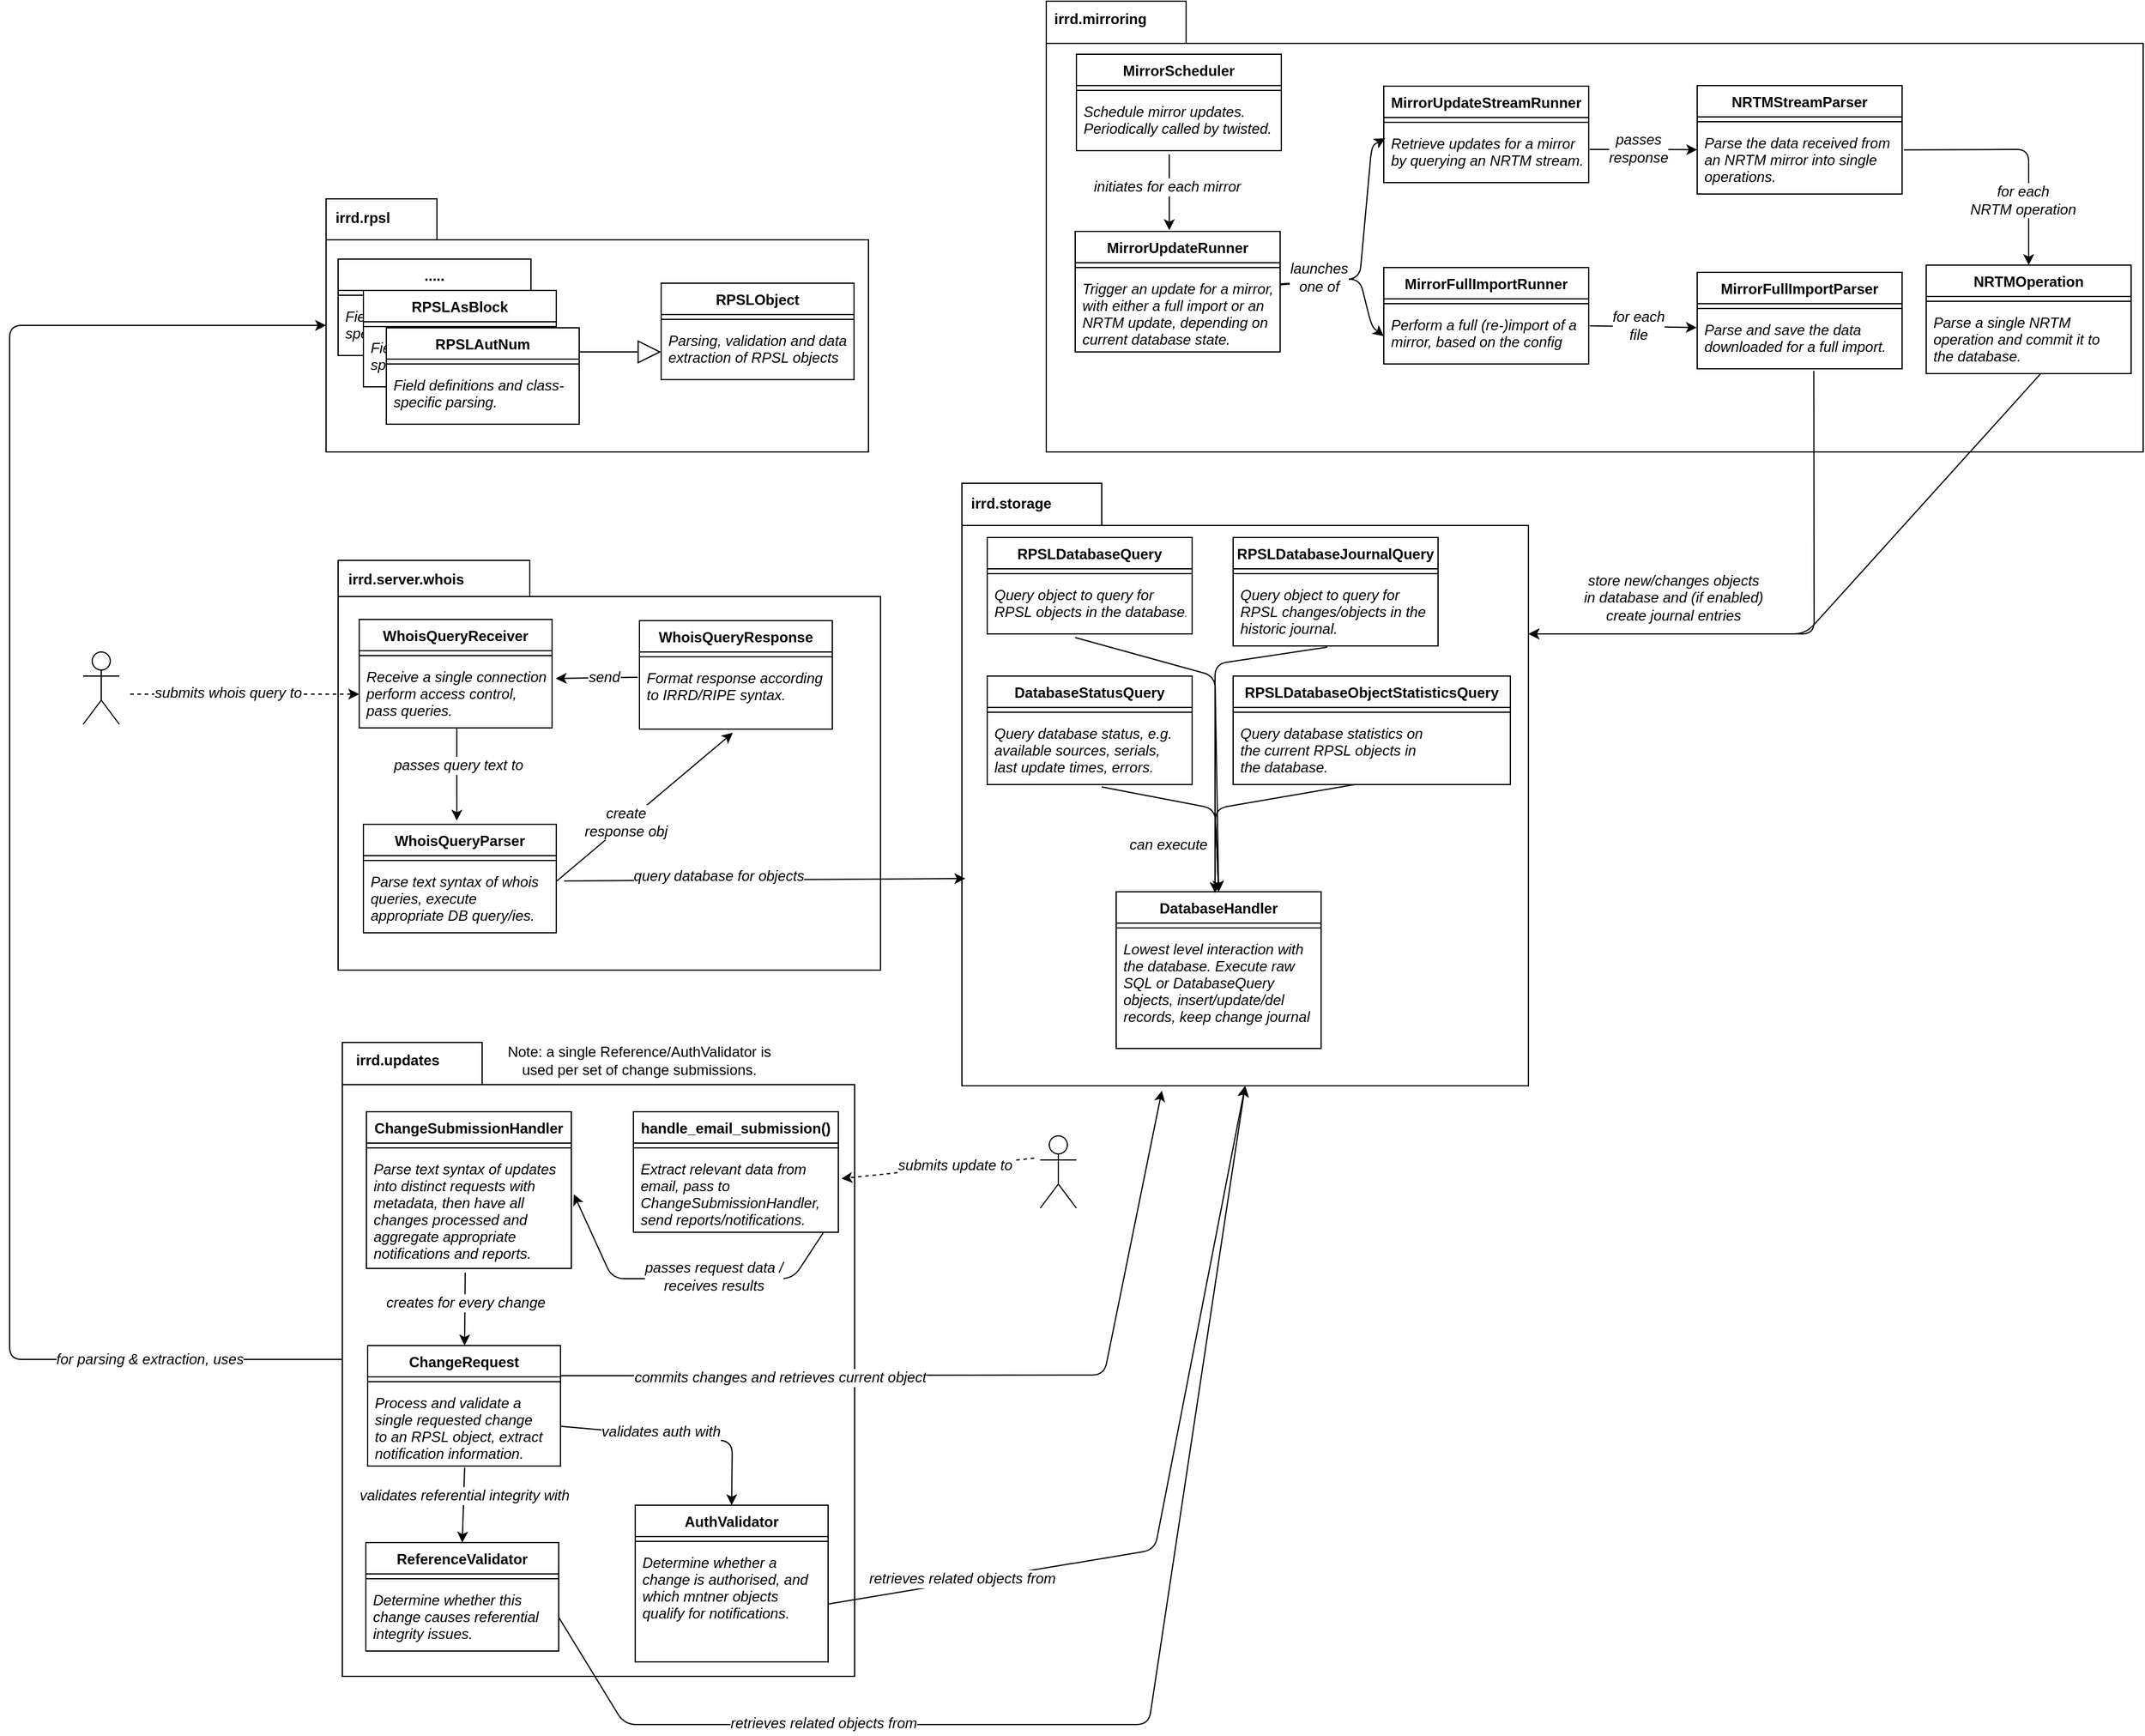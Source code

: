<mxfile version="9.6.1" type="device"><diagram id="57e69859-e2f3-6c83-a009-3a804797e36a" name="Page-1"><mxGraphModel dx="1370" dy="2886" grid="1" gridSize="10" guides="1" tooltips="1" connect="1" arrows="1" fold="1" page="1" pageScale="1" pageWidth="1169" pageHeight="1654" background="#ffffff" math="0" shadow="0"><root><mxCell id="0"/><mxCell id="1" parent="0"/><mxCell id="10" value="" style="shape=folder;fontStyle=1;spacingTop=10;tabWidth=92;tabHeight=34;tabPosition=left;html=1;" parent="1" vertex="1"><mxGeometry x="282.5" y="14" width="450" height="210" as="geometry"/></mxCell><mxCell id="11" value="irrd.rpsl" style="text;html=1;strokeColor=none;fillColor=none;align=center;verticalAlign=middle;whiteSpace=wrap;rounded=0;fontStyle=1" parent="1" vertex="1"><mxGeometry x="292.5" y="15" width="40" height="29" as="geometry"/></mxCell><mxCell id="16" value="RPSLObject" style="swimlane;fontStyle=1;align=center;verticalAlign=top;childLayout=stackLayout;horizontal=1;startSize=26;horizontalStack=0;resizeParent=1;resizeParentMax=0;resizeLast=0;collapsible=1;marginBottom=0;swimlaneFillColor=#ffffff;" parent="1" vertex="1"><mxGeometry x="560.5" y="84" width="160" height="80" as="geometry"/></mxCell><mxCell id="18" value="" style="line;strokeWidth=1;fillColor=none;align=left;verticalAlign=middle;spacingTop=-1;spacingLeft=3;spacingRight=3;rotatable=0;labelPosition=right;points=[];portConstraint=eastwest;" parent="16" vertex="1"><mxGeometry y="26" width="160" height="8" as="geometry"/></mxCell><mxCell id="19" value="Parsing, validation and data&#10;extraction of RPSL objects" style="text;strokeColor=none;fillColor=none;align=left;verticalAlign=top;spacingLeft=4;spacingRight=4;overflow=hidden;rotatable=0;points=[[0,0.5],[1,0.5]];portConstraint=eastwest;fontStyle=2" parent="16" vertex="1"><mxGeometry y="34" width="160" height="46" as="geometry"/></mxCell><mxCell id="21" value="....." style="swimlane;fontStyle=1;align=center;verticalAlign=top;childLayout=stackLayout;horizontal=1;startSize=26;horizontalStack=0;resizeParent=1;resizeParentMax=0;resizeLast=0;collapsible=1;marginBottom=0;swimlaneFillColor=#ffffff;" parent="1" vertex="1"><mxGeometry x="292.5" y="64" width="160" height="80" as="geometry"/></mxCell><mxCell id="22" value="" style="line;strokeWidth=1;fillColor=none;align=left;verticalAlign=middle;spacingTop=-1;spacingLeft=3;spacingRight=3;rotatable=0;labelPosition=right;points=[];portConstraint=eastwest;" parent="21" vertex="1"><mxGeometry y="26" width="160" height="8" as="geometry"/></mxCell><mxCell id="23" value="Field definitions and class-&#10;specific parsing.&#10;" style="text;strokeColor=none;fillColor=none;align=left;verticalAlign=top;spacingLeft=4;spacingRight=4;overflow=hidden;rotatable=0;points=[[0,0.5],[1,0.5]];portConstraint=eastwest;fontStyle=2" parent="21" vertex="1"><mxGeometry y="34" width="160" height="46" as="geometry"/></mxCell><mxCell id="25" value="RPSLAsBlock" style="swimlane;fontStyle=1;align=center;verticalAlign=top;childLayout=stackLayout;horizontal=1;startSize=26;horizontalStack=0;resizeParent=1;resizeParentMax=0;resizeLast=0;collapsible=1;marginBottom=0;swimlaneFillColor=#ffffff;" parent="1" vertex="1"><mxGeometry x="313.5" y="90" width="160" height="80" as="geometry"/></mxCell><mxCell id="26" value="" style="line;strokeWidth=1;fillColor=none;align=left;verticalAlign=middle;spacingTop=-1;spacingLeft=3;spacingRight=3;rotatable=0;labelPosition=right;points=[];portConstraint=eastwest;" parent="25" vertex="1"><mxGeometry y="26" width="160" height="8" as="geometry"/></mxCell><mxCell id="27" value="Field definitions and class-&#10;specific parsing.&#10;" style="text;strokeColor=none;fillColor=none;align=left;verticalAlign=top;spacingLeft=4;spacingRight=4;overflow=hidden;rotatable=0;points=[[0,0.5],[1,0.5]];portConstraint=eastwest;fontStyle=2" parent="25" vertex="1"><mxGeometry y="34" width="160" height="46" as="geometry"/></mxCell><mxCell id="34" style="edgeStyle=orthogonalEdgeStyle;rounded=0;html=1;exitX=1;exitY=0.25;jettySize=auto;orthogonalLoop=1;curved=1;endArrow=block;endFill=0;endSize=17;" parent="1" source="31" target="19" edge="1"><mxGeometry relative="1" as="geometry"/></mxCell><mxCell id="31" value="RPSLAutNum" style="swimlane;fontStyle=1;align=center;verticalAlign=top;childLayout=stackLayout;horizontal=1;startSize=26;horizontalStack=0;resizeParent=1;resizeParentMax=0;resizeLast=0;collapsible=1;marginBottom=0;swimlaneFillColor=#ffffff;" parent="1" vertex="1"><mxGeometry x="332.5" y="121" width="160" height="80" as="geometry"/></mxCell><mxCell id="32" value="" style="line;strokeWidth=1;fillColor=none;align=left;verticalAlign=middle;spacingTop=-1;spacingLeft=3;spacingRight=3;rotatable=0;labelPosition=right;points=[];portConstraint=eastwest;" parent="31" vertex="1"><mxGeometry y="26" width="160" height="8" as="geometry"/></mxCell><mxCell id="33" value="Field definitions and class-&#10;specific parsing.&#10;" style="text;strokeColor=none;fillColor=none;align=left;verticalAlign=top;spacingLeft=4;spacingRight=4;overflow=hidden;rotatable=0;points=[[0,0.5],[1,0.5]];portConstraint=eastwest;fontStyle=2" parent="31" vertex="1"><mxGeometry y="34" width="160" height="46" as="geometry"/></mxCell><mxCell id="50" value="" style="shape=folder;fontStyle=1;spacingTop=10;tabWidth=159;tabHeight=30;tabPosition=left;html=1;" parent="1" vertex="1"><mxGeometry x="292.5" y="314" width="450" height="340" as="geometry"/></mxCell><mxCell id="51" value="irrd.server.whois" style="text;html=1;strokeColor=none;fillColor=none;align=center;verticalAlign=middle;whiteSpace=wrap;rounded=0;fontStyle=1" parent="1" vertex="1"><mxGeometry x="328.5" y="315" width="40" height="29" as="geometry"/></mxCell><mxCell id="65" value="WhoisQueryParser" style="swimlane;fontStyle=1;align=center;verticalAlign=top;childLayout=stackLayout;horizontal=1;startSize=26;horizontalStack=0;resizeParent=1;resizeParentMax=0;resizeLast=0;collapsible=1;marginBottom=0;swimlaneFillColor=#ffffff;" parent="1" vertex="1"><mxGeometry x="313.5" y="533" width="160" height="90" as="geometry"/></mxCell><mxCell id="66" value="" style="line;strokeWidth=1;fillColor=none;align=left;verticalAlign=middle;spacingTop=-1;spacingLeft=3;spacingRight=3;rotatable=0;labelPosition=right;points=[];portConstraint=eastwest;" parent="65" vertex="1"><mxGeometry y="26" width="160" height="8" as="geometry"/></mxCell><mxCell id="67" value="Parse text syntax of whois&#10;queries, execute&#10;appropriate DB query/ies.&#10;" style="text;strokeColor=none;fillColor=none;align=left;verticalAlign=top;spacingLeft=4;spacingRight=4;overflow=hidden;rotatable=0;points=[[0,0.5],[1,0.5]];portConstraint=eastwest;fontStyle=2" parent="65" vertex="1"><mxGeometry y="34" width="160" height="56" as="geometry"/></mxCell><mxCell id="70" value="" style="shape=folder;fontStyle=1;spacingTop=10;tabWidth=116;tabHeight=35;tabPosition=left;html=1;" parent="1" vertex="1"><mxGeometry x="810" y="250" width="470" height="500" as="geometry"/></mxCell><mxCell id="71" value="irrd.storage" style="text;html=1;strokeColor=none;fillColor=none;align=center;verticalAlign=middle;whiteSpace=wrap;rounded=0;fontStyle=1" parent="1" vertex="1"><mxGeometry x="831" y="252" width="40" height="29" as="geometry"/></mxCell><mxCell id="90" value="" style="shape=folder;fontStyle=1;spacingTop=10;tabWidth=116;tabHeight=35;tabPosition=left;html=1;" parent="1" vertex="1"><mxGeometry x="296" y="714" width="425" height="526" as="geometry"/></mxCell><mxCell id="91" value="irrd.updates" style="text;html=1;strokeColor=none;fillColor=none;align=center;verticalAlign=middle;whiteSpace=wrap;rounded=0;fontStyle=1" parent="1" vertex="1"><mxGeometry x="321.5" y="714" width="40" height="29" as="geometry"/></mxCell><mxCell id="95" value="ChangeSubmissionHandler" style="swimlane;fontStyle=1;align=center;verticalAlign=top;childLayout=stackLayout;horizontal=1;startSize=26;horizontalStack=0;resizeParent=1;resizeParentMax=0;resizeLast=0;collapsible=1;marginBottom=0;swimlaneFillColor=#ffffff;" parent="1" vertex="1"><mxGeometry x="316" y="771.5" width="170" height="130" as="geometry"/></mxCell><mxCell id="96" value="" style="line;strokeWidth=1;fillColor=none;align=left;verticalAlign=middle;spacingTop=-1;spacingLeft=3;spacingRight=3;rotatable=0;labelPosition=right;points=[];portConstraint=eastwest;" parent="95" vertex="1"><mxGeometry y="26" width="170" height="8" as="geometry"/></mxCell><mxCell id="97" value="Parse text syntax of updates&#10;into distinct requests with &#10;metadata, then have all&#10;changes processed and&#10;aggregate appropriate&#10;notifications and reports.&#10;" style="text;strokeColor=none;fillColor=none;align=left;verticalAlign=top;spacingLeft=4;spacingRight=4;overflow=hidden;rotatable=0;points=[[0,0.5],[1,0.5]];portConstraint=eastwest;fontStyle=2" parent="95" vertex="1"><mxGeometry y="34" width="170" height="96" as="geometry"/></mxCell><mxCell id="99" value="handle_email_submission()" style="swimlane;fontStyle=1;align=center;verticalAlign=top;childLayout=stackLayout;horizontal=1;startSize=26;horizontalStack=0;resizeParent=1;resizeParentMax=0;resizeLast=0;collapsible=1;marginBottom=0;swimlaneFillColor=#ffffff;" parent="1" vertex="1"><mxGeometry x="537.5" y="771.5" width="170" height="100" as="geometry"/></mxCell><mxCell id="100" value="" style="line;strokeWidth=1;fillColor=none;align=left;verticalAlign=middle;spacingTop=-1;spacingLeft=3;spacingRight=3;rotatable=0;labelPosition=right;points=[];portConstraint=eastwest;" parent="99" vertex="1"><mxGeometry y="26" width="170" height="8" as="geometry"/></mxCell><mxCell id="101" value="Extract relevant data from&#10;email, pass to&#10;ChangeSubmissionHandler,&#10;send reports/notifications.&#10;" style="text;strokeColor=none;fillColor=none;align=left;verticalAlign=top;spacingLeft=4;spacingRight=4;overflow=hidden;rotatable=0;points=[[0,0.5],[1,0.5]];portConstraint=eastwest;fontStyle=2" parent="99" vertex="1"><mxGeometry y="34" width="170" height="66" as="geometry"/></mxCell><mxCell id="105" value="ReferenceValidator" style="swimlane;fontStyle=1;align=center;verticalAlign=top;childLayout=stackLayout;horizontal=1;startSize=26;horizontalStack=0;resizeParent=1;resizeParentMax=0;resizeLast=0;collapsible=1;marginBottom=0;swimlaneFillColor=#ffffff;" parent="1" vertex="1"><mxGeometry x="315.5" y="1129" width="160" height="90" as="geometry"/></mxCell><mxCell id="106" value="" style="line;strokeWidth=1;fillColor=none;align=left;verticalAlign=middle;spacingTop=-1;spacingLeft=3;spacingRight=3;rotatable=0;labelPosition=right;points=[];portConstraint=eastwest;" parent="105" vertex="1"><mxGeometry y="26" width="160" height="8" as="geometry"/></mxCell><mxCell id="107" value="Determine whether this &#10;change causes referential&#10;integrity issues." style="text;strokeColor=none;fillColor=none;align=left;verticalAlign=top;spacingLeft=4;spacingRight=4;overflow=hidden;rotatable=0;points=[[0,0.5],[1,0.5]];portConstraint=eastwest;fontStyle=2" parent="105" vertex="1"><mxGeometry y="34" width="160" height="56" as="geometry"/></mxCell><mxCell id="108" value="ChangeRequest" style="swimlane;fontStyle=1;align=center;verticalAlign=top;childLayout=stackLayout;horizontal=1;startSize=26;horizontalStack=0;resizeParent=1;resizeParentMax=0;resizeLast=0;collapsible=1;marginBottom=0;swimlaneFillColor=#ffffff;" parent="1" vertex="1"><mxGeometry x="317" y="965.5" width="160" height="100" as="geometry"/></mxCell><mxCell id="109" value="" style="line;strokeWidth=1;fillColor=none;align=left;verticalAlign=middle;spacingTop=-1;spacingLeft=3;spacingRight=3;rotatable=0;labelPosition=right;points=[];portConstraint=eastwest;" parent="108" vertex="1"><mxGeometry y="26" width="160" height="8" as="geometry"/></mxCell><mxCell id="110" value="Process and validate a &#10;single requested change &#10;to an RPSL object, extract&#10;notification information.&#10;" style="text;strokeColor=none;fillColor=none;align=left;verticalAlign=top;spacingLeft=4;spacingRight=4;overflow=hidden;rotatable=0;points=[[0,0.5],[1,0.5]];portConstraint=eastwest;fontStyle=2" parent="108" vertex="1"><mxGeometry y="34" width="160" height="66" as="geometry"/></mxCell><mxCell id="117" value="AuthValidator" style="swimlane;fontStyle=1;align=center;verticalAlign=top;childLayout=stackLayout;horizontal=1;startSize=26;horizontalStack=0;resizeParent=1;resizeParentMax=0;resizeLast=0;collapsible=1;marginBottom=0;swimlaneFillColor=#ffffff;" parent="1" vertex="1"><mxGeometry x="539" y="1098" width="160" height="130" as="geometry"/></mxCell><mxCell id="118" value="" style="line;strokeWidth=1;fillColor=none;align=left;verticalAlign=middle;spacingTop=-1;spacingLeft=3;spacingRight=3;rotatable=0;labelPosition=right;points=[];portConstraint=eastwest;" parent="117" vertex="1"><mxGeometry y="26" width="160" height="8" as="geometry"/></mxCell><mxCell id="119" value="Determine whether a&#10;change is authorised, and&#10;which mntner objects &#10;qualify for notifications.&#10;" style="text;strokeColor=none;fillColor=none;align=left;verticalAlign=top;spacingLeft=4;spacingRight=4;overflow=hidden;rotatable=0;points=[[0,0.5],[1,0.5]];portConstraint=eastwest;fontStyle=2" parent="117" vertex="1"><mxGeometry y="34" width="160" height="96" as="geometry"/></mxCell><mxCell id="120" value="" style="endArrow=classic;html=1;shadow=0;entryX=0.5;entryY=0;exitX=1;exitY=0.5;" parent="1" source="110" target="117" edge="1"><mxGeometry width="50" height="50" relative="1" as="geometry"><mxPoint x="-152" y="1324" as="sourcePoint"/><mxPoint x="-102" y="1274" as="targetPoint"/><Array as="points"><mxPoint x="619.5" y="1045"/></Array></mxGeometry></mxCell><mxCell id="121" value="&lt;i&gt;validates auth with&lt;/i&gt;" style="text;html=1;resizable=0;points=[];align=center;verticalAlign=middle;labelBackgroundColor=#ffffff;" parent="120" vertex="1" connectable="0"><mxGeometry x="0.102" y="-37" relative="1" as="geometry"><mxPoint x="-22" y="-42.5" as="offset"/></mxGeometry></mxCell><mxCell id="126" value="" style="shape=folder;fontStyle=1;spacingTop=10;tabWidth=116;tabHeight=35;tabPosition=left;html=1;" parent="1" vertex="1"><mxGeometry x="880" y="-150" width="910" height="374" as="geometry"/></mxCell><mxCell id="127" value="irrd.mirroring" style="text;html=1;strokeColor=none;fillColor=none;align=center;verticalAlign=middle;whiteSpace=wrap;rounded=0;fontStyle=1" parent="1" vertex="1"><mxGeometry x="905" y="-150" width="40" height="29" as="geometry"/></mxCell><mxCell id="128" value="" style="endArrow=classic;html=1;shadow=0;exitX=1;exitY=0.5;entryX=0.5;entryY=1;" parent="1" source="119" target="70" edge="1"><mxGeometry width="50" height="50" relative="1" as="geometry"><mxPoint x="170" y="1260" as="sourcePoint"/><mxPoint x="220" y="1210" as="targetPoint"/><Array as="points"><mxPoint x="970" y="1135"/></Array></mxGeometry></mxCell><mxCell id="134" value="retrieves related objects from" style="text;html=1;resizable=0;points=[];align=center;verticalAlign=middle;labelBackgroundColor=#ffffff;fontStyle=2" parent="128" vertex="1" connectable="0"><mxGeometry x="-0.832" y="-2" relative="1" as="geometry"><mxPoint x="55.5" y="-14" as="offset"/></mxGeometry></mxCell><mxCell id="129" value="" style="endArrow=classic;html=1;shadow=0;entryX=0.5;entryY=1;exitX=1;exitY=0.5;" parent="1" source="107" target="70" edge="1"><mxGeometry width="50" height="50" relative="1" as="geometry"><mxPoint x="170" y="1260" as="sourcePoint"/><mxPoint x="220" y="1210" as="targetPoint"/><Array as="points"><mxPoint x="530" y="1280"/><mxPoint x="965" y="1280"/></Array></mxGeometry></mxCell><mxCell id="136" value="retrieves related objects from&lt;br&gt;" style="text;html=1;resizable=0;points=[];align=center;verticalAlign=middle;labelBackgroundColor=#ffffff;fontStyle=2" parent="129" vertex="1" connectable="0"><mxGeometry x="-0.499" y="1" relative="1" as="geometry"><mxPoint as="offset"/></mxGeometry></mxCell><mxCell id="131" value="" style="endArrow=classic;html=1;shadow=0;exitX=1;exitY=0.25;entryX=0.353;entryY=1.008;entryPerimeter=0;" parent="1" source="108" target="70" edge="1"><mxGeometry width="50" height="50" relative="1" as="geometry"><mxPoint x="541" y="1154" as="sourcePoint"/><mxPoint x="591" y="1104" as="targetPoint"/><Array as="points"><mxPoint x="928" y="990"/></Array></mxGeometry></mxCell><mxCell id="132" value="commits changes and retrieves current object" style="text;html=1;resizable=0;points=[];align=center;verticalAlign=middle;labelBackgroundColor=#ffffff;fontStyle=2" parent="131" vertex="1" connectable="0"><mxGeometry x="-0.892" relative="1" as="geometry"><mxPoint x="144" y="1" as="offset"/></mxGeometry></mxCell><mxCell id="140" value="" style="endArrow=classic;html=1;shadow=0;exitX=0;exitY=0.5;entryX=0;entryY=0.5;" parent="1" source="90" target="10" edge="1"><mxGeometry width="50" height="50" relative="1" as="geometry"><mxPoint x="190" y="739" as="sourcePoint"/><mxPoint x="240" y="689" as="targetPoint"/><Array as="points"><mxPoint x="20" y="977"/><mxPoint x="20" y="119"/></Array></mxGeometry></mxCell><mxCell id="141" value="&lt;i&gt;for parsing &amp;amp; extraction, uses&lt;/i&gt;" style="text;html=1;resizable=0;points=[];align=center;verticalAlign=middle;labelBackgroundColor=#ffffff;" parent="140" vertex="1" connectable="0"><mxGeometry x="-0.659" relative="1" as="geometry"><mxPoint x="78" y="-0.5" as="offset"/></mxGeometry></mxCell><mxCell id="142" value="" style="shape=umlActor;verticalLabelPosition=bottom;labelBackgroundColor=#ffffff;verticalAlign=top;html=1;outlineConnect=0;" parent="1" vertex="1"><mxGeometry x="81" y="390" width="30" height="60" as="geometry"/></mxCell><mxCell id="144" value="" style="endArrow=classic;html=1;shadow=0;entryX=0;entryY=0.5;dashed=1;" parent="1" target="7qPdlMynnqEkOGLrQlET-172" edge="1"><mxGeometry width="50" height="50" relative="1" as="geometry"><mxPoint x="120" y="425" as="sourcePoint"/><mxPoint x="105" y="427" as="targetPoint"/></mxGeometry></mxCell><mxCell id="147" value="&lt;i&gt;submits whois query to&lt;/i&gt;" style="text;html=1;resizable=0;points=[];align=center;verticalAlign=middle;labelBackgroundColor=#ffffff;" parent="144" vertex="1" connectable="0"><mxGeometry x="-0.172" y="-1" relative="1" as="geometry"><mxPoint x="2" y="-2" as="offset"/></mxGeometry></mxCell><mxCell id="148" value="" style="shape=umlActor;verticalLabelPosition=bottom;labelBackgroundColor=#ffffff;verticalAlign=top;html=1;outlineConnect=0;fontStyle=1" parent="1" vertex="1"><mxGeometry x="875" y="791.5" width="30" height="60" as="geometry"/></mxCell><mxCell id="149" value="" style="endArrow=classic;html=1;shadow=0;entryX=1.015;entryY=0.326;dashed=1;entryPerimeter=0;" parent="1" target="101" edge="1"><mxGeometry width="50" height="50" relative="1" as="geometry"><mxPoint x="870" y="810" as="sourcePoint"/><mxPoint x="65" y="1183" as="targetPoint"/></mxGeometry></mxCell><mxCell id="150" value="&lt;i&gt;submits update to&lt;/i&gt;" style="text;html=1;resizable=0;points=[];align=center;verticalAlign=middle;labelBackgroundColor=#ffffff;" parent="149" vertex="1" connectable="0"><mxGeometry x="-0.172" y="-1" relative="1" as="geometry"><mxPoint as="offset"/></mxGeometry></mxCell><mxCell id="7qPdlMynnqEkOGLrQlET-154" value="" style="endArrow=classic;html=1;shadow=0;entryX=0.5;entryY=0;exitX=0.503;exitY=1.018;exitPerimeter=0;endFill=1;" edge="1" parent="1" source="110" target="105"><mxGeometry width="50" height="50" relative="1" as="geometry"><mxPoint x="406.5" y="1089" as="sourcePoint"/><mxPoint x="406.5" y="1139" as="targetPoint"/></mxGeometry></mxCell><mxCell id="7qPdlMynnqEkOGLrQlET-155" value="&lt;i&gt;validates referential integrity with&lt;/i&gt;" style="text;html=1;resizable=0;points=[];align=center;verticalAlign=middle;labelBackgroundColor=#ffffff;" vertex="1" connectable="0" parent="7qPdlMynnqEkOGLrQlET-154"><mxGeometry x="-0.244" relative="1" as="geometry"><mxPoint as="offset"/></mxGeometry></mxCell><mxCell id="7qPdlMynnqEkOGLrQlET-159" value="Note: a single Reference/AuthValidator is used per set of change submissions." style="text;html=1;strokeColor=none;fillColor=none;align=center;verticalAlign=middle;whiteSpace=wrap;rounded=0;" vertex="1" parent="1"><mxGeometry x="419" y="719" width="247" height="20" as="geometry"/></mxCell><mxCell id="7qPdlMynnqEkOGLrQlET-163" value="" style="endArrow=classic;html=1;shadow=0;exitX=0.482;exitY=1.036;exitPerimeter=0;endFill=1;" edge="1" parent="1" source="97" target="108"><mxGeometry width="50" height="50" relative="1" as="geometry"><mxPoint x="409" y="1076" as="sourcePoint"/><mxPoint x="406" y="1139" as="targetPoint"/></mxGeometry></mxCell><mxCell id="7qPdlMynnqEkOGLrQlET-164" value="&lt;i&gt;creates for every change&lt;/i&gt;" style="text;html=1;resizable=0;points=[];align=center;verticalAlign=middle;labelBackgroundColor=#ffffff;" vertex="1" connectable="0" parent="7qPdlMynnqEkOGLrQlET-163"><mxGeometry x="-0.244" relative="1" as="geometry"><mxPoint x="0.5" y="2" as="offset"/></mxGeometry></mxCell><mxCell id="7qPdlMynnqEkOGLrQlET-165" value="" style="endArrow=classic;html=1;shadow=0;exitX=0.926;exitY=1.008;exitPerimeter=0;endFill=1;entryX=1.012;entryY=0.359;entryPerimeter=0;" edge="1" parent="1" source="101" target="97"><mxGeometry width="50" height="50" relative="1" as="geometry"><mxPoint x="408" y="915" as="sourcePoint"/><mxPoint x="407.452" y="975.5" as="targetPoint"/><Array as="points"><mxPoint x="670" y="910"/><mxPoint x="520" y="910"/></Array></mxGeometry></mxCell><mxCell id="7qPdlMynnqEkOGLrQlET-166" value="&lt;i&gt;passes request data /&lt;br&gt;receives results&lt;br&gt;&lt;/i&gt;" style="text;html=1;resizable=0;points=[];align=center;verticalAlign=middle;labelBackgroundColor=#ffffff;" vertex="1" connectable="0" parent="7qPdlMynnqEkOGLrQlET-165"><mxGeometry x="-0.244" relative="1" as="geometry"><mxPoint x="-8.5" y="-2" as="offset"/></mxGeometry></mxCell><mxCell id="7qPdlMynnqEkOGLrQlET-170" value="WhoisQueryReceiver" style="swimlane;fontStyle=1;align=center;verticalAlign=top;childLayout=stackLayout;horizontal=1;startSize=26;horizontalStack=0;resizeParent=1;resizeParentMax=0;resizeLast=0;collapsible=1;marginBottom=0;swimlaneFillColor=#ffffff;" vertex="1" parent="1"><mxGeometry x="310" y="363" width="160" height="90" as="geometry"/></mxCell><mxCell id="7qPdlMynnqEkOGLrQlET-171" value="" style="line;strokeWidth=1;fillColor=none;align=left;verticalAlign=middle;spacingTop=-1;spacingLeft=3;spacingRight=3;rotatable=0;labelPosition=right;points=[];portConstraint=eastwest;" vertex="1" parent="7qPdlMynnqEkOGLrQlET-170"><mxGeometry y="26" width="160" height="8" as="geometry"/></mxCell><mxCell id="7qPdlMynnqEkOGLrQlET-172" value="Receive a single connection,&#10;perform access control,&#10;pass queries.&#10;" style="text;strokeColor=none;fillColor=none;align=left;verticalAlign=top;spacingLeft=4;spacingRight=4;overflow=hidden;rotatable=0;points=[[0,0.5],[1,0.5]];portConstraint=eastwest;fontStyle=2" vertex="1" parent="7qPdlMynnqEkOGLrQlET-170"><mxGeometry y="34" width="160" height="56" as="geometry"/></mxCell><mxCell id="7qPdlMynnqEkOGLrQlET-175" value="" style="endArrow=classic;html=1;shadow=0;exitX=0.506;exitY=1;exitPerimeter=0;endFill=1;" edge="1" parent="1" source="7qPdlMynnqEkOGLrQlET-172"><mxGeometry width="50" height="50" relative="1" as="geometry"><mxPoint x="408" y="915" as="sourcePoint"/><mxPoint x="391" y="530" as="targetPoint"/></mxGeometry></mxCell><mxCell id="7qPdlMynnqEkOGLrQlET-176" value="&lt;i&gt;passes query text to&lt;/i&gt;" style="text;html=1;resizable=0;points=[];align=center;verticalAlign=middle;labelBackgroundColor=#ffffff;" vertex="1" connectable="0" parent="7qPdlMynnqEkOGLrQlET-175"><mxGeometry x="-0.244" relative="1" as="geometry"><mxPoint x="0.5" y="2" as="offset"/></mxGeometry></mxCell><mxCell id="7qPdlMynnqEkOGLrQlET-177" value="WhoisQueryResponse" style="swimlane;fontStyle=1;align=center;verticalAlign=top;childLayout=stackLayout;horizontal=1;startSize=26;horizontalStack=0;resizeParent=1;resizeParentMax=0;resizeLast=0;collapsible=1;marginBottom=0;swimlaneFillColor=#ffffff;" vertex="1" parent="1"><mxGeometry x="542.5" y="364" width="160" height="90" as="geometry"/></mxCell><mxCell id="7qPdlMynnqEkOGLrQlET-178" value="" style="line;strokeWidth=1;fillColor=none;align=left;verticalAlign=middle;spacingTop=-1;spacingLeft=3;spacingRight=3;rotatable=0;labelPosition=right;points=[];portConstraint=eastwest;" vertex="1" parent="7qPdlMynnqEkOGLrQlET-177"><mxGeometry y="26" width="160" height="8" as="geometry"/></mxCell><mxCell id="7qPdlMynnqEkOGLrQlET-179" value="Format response according&#10;to IRRD/RIPE syntax.&#10;" style="text;strokeColor=none;fillColor=none;align=left;verticalAlign=top;spacingLeft=4;spacingRight=4;overflow=hidden;rotatable=0;points=[[0,0.5],[1,0.5]];portConstraint=eastwest;fontStyle=2" vertex="1" parent="7qPdlMynnqEkOGLrQlET-177"><mxGeometry y="34" width="160" height="56" as="geometry"/></mxCell><mxCell id="7qPdlMynnqEkOGLrQlET-182" value="" style="endArrow=classic;html=1;shadow=0;exitX=-0.009;exitY=0.232;exitPerimeter=0;endFill=1;entryX=1.019;entryY=0.268;entryPerimeter=0;" edge="1" parent="1" source="7qPdlMynnqEkOGLrQlET-179" target="7qPdlMynnqEkOGLrQlET-172"><mxGeometry width="50" height="50" relative="1" as="geometry"><mxPoint x="401" y="463" as="sourcePoint"/><mxPoint x="401" y="540" as="targetPoint"/></mxGeometry></mxCell><mxCell id="7qPdlMynnqEkOGLrQlET-183" value="&lt;i&gt;send&lt;/i&gt;" style="text;html=1;resizable=0;points=[];align=center;verticalAlign=middle;labelBackgroundColor=#ffffff;" vertex="1" connectable="0" parent="7qPdlMynnqEkOGLrQlET-182"><mxGeometry x="-0.244" relative="1" as="geometry"><mxPoint x="-2.5" y="-1" as="offset"/></mxGeometry></mxCell><mxCell id="7qPdlMynnqEkOGLrQlET-184" value="" style="endArrow=classic;html=1;shadow=0;exitX=1.003;exitY=0.232;exitPerimeter=0;endFill=1;entryX=0.484;entryY=1.054;entryPerimeter=0;" edge="1" parent="1" source="67" target="7qPdlMynnqEkOGLrQlET-179"><mxGeometry width="50" height="50" relative="1" as="geometry"><mxPoint x="411" y="473" as="sourcePoint"/><mxPoint x="411" y="550" as="targetPoint"/></mxGeometry></mxCell><mxCell id="7qPdlMynnqEkOGLrQlET-185" value="&lt;i&gt;create&lt;br&gt;response obj&lt;/i&gt;" style="text;html=1;resizable=0;points=[];align=center;verticalAlign=middle;labelBackgroundColor=#ffffff;" vertex="1" connectable="0" parent="7qPdlMynnqEkOGLrQlET-184"><mxGeometry x="-0.244" relative="1" as="geometry"><mxPoint x="1.5" y="-3" as="offset"/></mxGeometry></mxCell><mxCell id="7qPdlMynnqEkOGLrQlET-186" value="" style="endArrow=classic;html=1;shadow=0;endFill=1;entryX=0.006;entryY=0.656;entryPerimeter=0;" edge="1" parent="1" target="70"><mxGeometry width="50" height="50" relative="1" as="geometry"><mxPoint x="480" y="580" as="sourcePoint"/><mxPoint x="630" y="467" as="targetPoint"/></mxGeometry></mxCell><mxCell id="7qPdlMynnqEkOGLrQlET-187" value="&lt;i&gt;query database for objects&lt;/i&gt;&lt;br&gt;" style="text;html=1;resizable=0;points=[];align=center;verticalAlign=middle;labelBackgroundColor=#ffffff;" vertex="1" connectable="0" parent="7qPdlMynnqEkOGLrQlET-186"><mxGeometry x="-0.244" relative="1" as="geometry"><mxPoint x="1.5" y="-3" as="offset"/></mxGeometry></mxCell><mxCell id="7qPdlMynnqEkOGLrQlET-188" value="DatabaseHandler" style="swimlane;fontStyle=1;align=center;verticalAlign=top;childLayout=stackLayout;horizontal=1;startSize=26;horizontalStack=0;resizeParent=1;resizeParentMax=0;resizeLast=0;collapsible=1;marginBottom=0;swimlaneFillColor=#ffffff;" vertex="1" parent="1"><mxGeometry x="938" y="589" width="170" height="130" as="geometry"/></mxCell><mxCell id="7qPdlMynnqEkOGLrQlET-189" value="" style="line;strokeWidth=1;fillColor=none;align=left;verticalAlign=middle;spacingTop=-1;spacingLeft=3;spacingRight=3;rotatable=0;labelPosition=right;points=[];portConstraint=eastwest;" vertex="1" parent="7qPdlMynnqEkOGLrQlET-188"><mxGeometry y="26" width="170" height="8" as="geometry"/></mxCell><mxCell id="7qPdlMynnqEkOGLrQlET-190" value="Lowest level interaction with&#10;the database. Execute raw&#10;SQL or DatabaseQuery&#10;objects, insert/update/del&#10;records, keep change journal&#10;" style="text;strokeColor=none;fillColor=none;align=left;verticalAlign=top;spacingLeft=4;spacingRight=4;overflow=hidden;rotatable=0;points=[[0,0.5],[1,0.5]];portConstraint=eastwest;fontStyle=2" vertex="1" parent="7qPdlMynnqEkOGLrQlET-188"><mxGeometry y="34" width="170" height="96" as="geometry"/></mxCell><mxCell id="7qPdlMynnqEkOGLrQlET-195" value="RPSLDatabaseQuery" style="swimlane;fontStyle=1;align=center;verticalAlign=top;childLayout=stackLayout;horizontal=1;startSize=26;horizontalStack=0;resizeParent=1;resizeParentMax=0;resizeLast=0;collapsible=1;marginBottom=0;swimlaneFillColor=#ffffff;" vertex="1" parent="1"><mxGeometry x="831" y="295" width="170" height="80" as="geometry"/></mxCell><mxCell id="7qPdlMynnqEkOGLrQlET-196" value="" style="line;strokeWidth=1;fillColor=none;align=left;verticalAlign=middle;spacingTop=-1;spacingLeft=3;spacingRight=3;rotatable=0;labelPosition=right;points=[];portConstraint=eastwest;" vertex="1" parent="7qPdlMynnqEkOGLrQlET-195"><mxGeometry y="26" width="170" height="8" as="geometry"/></mxCell><mxCell id="7qPdlMynnqEkOGLrQlET-197" value="Query object to query for&#10;RPSL objects in the database.&#10;" style="text;strokeColor=none;fillColor=none;align=left;verticalAlign=top;spacingLeft=4;spacingRight=4;overflow=hidden;rotatable=0;points=[[0,0.5],[1,0.5]];portConstraint=eastwest;fontStyle=2" vertex="1" parent="7qPdlMynnqEkOGLrQlET-195"><mxGeometry y="34" width="170" height="46" as="geometry"/></mxCell><mxCell id="7qPdlMynnqEkOGLrQlET-198" value="RPSLDatabaseJournalQuery" style="swimlane;fontStyle=1;align=center;verticalAlign=top;childLayout=stackLayout;horizontal=1;startSize=26;horizontalStack=0;resizeParent=1;resizeParentMax=0;resizeLast=0;collapsible=1;marginBottom=0;swimlaneFillColor=#ffffff;" vertex="1" parent="1"><mxGeometry x="1035" y="295" width="170" height="90" as="geometry"/></mxCell><mxCell id="7qPdlMynnqEkOGLrQlET-199" value="" style="line;strokeWidth=1;fillColor=none;align=left;verticalAlign=middle;spacingTop=-1;spacingLeft=3;spacingRight=3;rotatable=0;labelPosition=right;points=[];portConstraint=eastwest;" vertex="1" parent="7qPdlMynnqEkOGLrQlET-198"><mxGeometry y="26" width="170" height="8" as="geometry"/></mxCell><mxCell id="7qPdlMynnqEkOGLrQlET-200" value="Query object to query for&#10;RPSL changes/objects in the&#10;historic journal.&#10;" style="text;strokeColor=none;fillColor=none;align=left;verticalAlign=top;spacingLeft=4;spacingRight=4;overflow=hidden;rotatable=0;points=[[0,0.5],[1,0.5]];portConstraint=eastwest;fontStyle=2" vertex="1" parent="7qPdlMynnqEkOGLrQlET-198"><mxGeometry y="34" width="170" height="56" as="geometry"/></mxCell><mxCell id="7qPdlMynnqEkOGLrQlET-202" value="DatabaseStatusQuery" style="swimlane;fontStyle=1;align=center;verticalAlign=top;childLayout=stackLayout;horizontal=1;startSize=26;horizontalStack=0;resizeParent=1;resizeParentMax=0;resizeLast=0;collapsible=1;marginBottom=0;swimlaneFillColor=#ffffff;" vertex="1" parent="1"><mxGeometry x="831" y="410" width="170" height="90" as="geometry"/></mxCell><mxCell id="7qPdlMynnqEkOGLrQlET-203" value="" style="line;strokeWidth=1;fillColor=none;align=left;verticalAlign=middle;spacingTop=-1;spacingLeft=3;spacingRight=3;rotatable=0;labelPosition=right;points=[];portConstraint=eastwest;" vertex="1" parent="7qPdlMynnqEkOGLrQlET-202"><mxGeometry y="26" width="170" height="8" as="geometry"/></mxCell><mxCell id="7qPdlMynnqEkOGLrQlET-204" value="Query database status, e.g.&#10;available sources, serials,&#10;last update times, errors.&#10;" style="text;strokeColor=none;fillColor=none;align=left;verticalAlign=top;spacingLeft=4;spacingRight=4;overflow=hidden;rotatable=0;points=[[0,0.5],[1,0.5]];portConstraint=eastwest;fontStyle=2" vertex="1" parent="7qPdlMynnqEkOGLrQlET-202"><mxGeometry y="34" width="170" height="56" as="geometry"/></mxCell><mxCell id="7qPdlMynnqEkOGLrQlET-205" value="RPSLDatabaseObjectStatisticsQuery" style="swimlane;fontStyle=1;align=center;verticalAlign=top;childLayout=stackLayout;horizontal=1;startSize=26;horizontalStack=0;resizeParent=1;resizeParentMax=0;resizeLast=0;collapsible=1;marginBottom=0;swimlaneFillColor=#ffffff;" vertex="1" parent="1"><mxGeometry x="1035" y="410" width="230" height="90" as="geometry"/></mxCell><mxCell id="7qPdlMynnqEkOGLrQlET-206" value="" style="line;strokeWidth=1;fillColor=none;align=left;verticalAlign=middle;spacingTop=-1;spacingLeft=3;spacingRight=3;rotatable=0;labelPosition=right;points=[];portConstraint=eastwest;" vertex="1" parent="7qPdlMynnqEkOGLrQlET-205"><mxGeometry y="26" width="230" height="8" as="geometry"/></mxCell><mxCell id="7qPdlMynnqEkOGLrQlET-207" value="Query database statistics on&#10;the current RPSL objects in&#10;the database.&#10;" style="text;strokeColor=none;fillColor=none;align=left;verticalAlign=top;spacingLeft=4;spacingRight=4;overflow=hidden;rotatable=0;points=[[0,0.5],[1,0.5]];portConstraint=eastwest;fontStyle=2" vertex="1" parent="7qPdlMynnqEkOGLrQlET-205"><mxGeometry y="34" width="230" height="56" as="geometry"/></mxCell><mxCell id="7qPdlMynnqEkOGLrQlET-208" value="" style="endArrow=classic;html=1;shadow=0;exitX=0.439;exitY=1;exitPerimeter=0;endFill=1;entryX=0.5;entryY=0;" edge="1" parent="1" source="7qPdlMynnqEkOGLrQlET-207" target="7qPdlMynnqEkOGLrQlET-188"><mxGeometry width="50" height="50" relative="1" as="geometry"><mxPoint x="484" y="590" as="sourcePoint"/><mxPoint x="630" y="467" as="targetPoint"/><Array as="points"><mxPoint x="1020" y="520"/></Array></mxGeometry></mxCell><mxCell id="7qPdlMynnqEkOGLrQlET-209" value="&lt;i&gt;can execute&lt;/i&gt;&lt;br&gt;" style="text;html=1;resizable=0;points=[];align=center;verticalAlign=middle;labelBackgroundColor=#ffffff;labelBorderColor=none;" vertex="1" connectable="0" parent="7qPdlMynnqEkOGLrQlET-208"><mxGeometry x="-0.244" relative="1" as="geometry"><mxPoint x="-86" y="38" as="offset"/></mxGeometry></mxCell><mxCell id="7qPdlMynnqEkOGLrQlET-210" value="" style="endArrow=classic;html=1;shadow=0;exitX=0.559;exitY=1.036;exitPerimeter=0;endFill=1;entryX=0.5;entryY=0;" edge="1" parent="1" source="7qPdlMynnqEkOGLrQlET-204" target="7qPdlMynnqEkOGLrQlET-188"><mxGeometry width="50" height="50" relative="1" as="geometry"><mxPoint x="484" y="590" as="sourcePoint"/><mxPoint x="630" y="467" as="targetPoint"/><Array as="points"><mxPoint x="1020" y="520"/></Array></mxGeometry></mxCell><mxCell id="7qPdlMynnqEkOGLrQlET-213" value="" style="endArrow=classic;html=1;shadow=0;exitX=0.459;exitY=1.018;exitPerimeter=0;endFill=1;" edge="1" parent="1" source="7qPdlMynnqEkOGLrQlET-200"><mxGeometry width="50" height="50" relative="1" as="geometry"><mxPoint x="936" y="512" as="sourcePoint"/><mxPoint x="1020" y="590" as="targetPoint"/><Array as="points"><mxPoint x="1020" y="400"/></Array></mxGeometry></mxCell><mxCell id="7qPdlMynnqEkOGLrQlET-214" value="" style="endArrow=classic;html=1;shadow=0;exitX=0.429;exitY=1.065;exitPerimeter=0;endFill=1;entryX=0.5;entryY=0;" edge="1" parent="1" source="7qPdlMynnqEkOGLrQlET-197" target="7qPdlMynnqEkOGLrQlET-188"><mxGeometry width="50" height="50" relative="1" as="geometry"><mxPoint x="946" y="522" as="sourcePoint"/><mxPoint x="1043" y="609" as="targetPoint"/><Array as="points"><mxPoint x="1020" y="410"/></Array></mxGeometry></mxCell><mxCell id="7qPdlMynnqEkOGLrQlET-215" value="MirrorScheduler" style="swimlane;fontStyle=1;align=center;verticalAlign=top;childLayout=stackLayout;horizontal=1;startSize=26;horizontalStack=0;resizeParent=1;resizeParentMax=0;resizeLast=0;collapsible=1;marginBottom=0;swimlaneFillColor=#ffffff;" vertex="1" parent="1"><mxGeometry x="905" y="-106" width="170" height="80" as="geometry"/></mxCell><mxCell id="7qPdlMynnqEkOGLrQlET-216" value="" style="line;strokeWidth=1;fillColor=none;align=left;verticalAlign=middle;spacingTop=-1;spacingLeft=3;spacingRight=3;rotatable=0;labelPosition=right;points=[];portConstraint=eastwest;" vertex="1" parent="7qPdlMynnqEkOGLrQlET-215"><mxGeometry y="26" width="170" height="8" as="geometry"/></mxCell><mxCell id="7qPdlMynnqEkOGLrQlET-217" value="Schedule mirror updates.&#10;Periodically called by twisted.&#10;" style="text;strokeColor=none;fillColor=none;align=left;verticalAlign=top;spacingLeft=4;spacingRight=4;overflow=hidden;rotatable=0;points=[[0,0.5],[1,0.5]];portConstraint=eastwest;fontStyle=2" vertex="1" parent="7qPdlMynnqEkOGLrQlET-215"><mxGeometry y="34" width="170" height="46" as="geometry"/></mxCell><mxCell id="7qPdlMynnqEkOGLrQlET-218" value="MirrorUpdateRunner" style="swimlane;fontStyle=1;align=center;verticalAlign=top;childLayout=stackLayout;horizontal=1;startSize=26;horizontalStack=0;resizeParent=1;resizeParentMax=0;resizeLast=0;collapsible=1;marginBottom=0;swimlaneFillColor=#ffffff;" vertex="1" parent="1"><mxGeometry x="904" y="41" width="170" height="100" as="geometry"/></mxCell><mxCell id="7qPdlMynnqEkOGLrQlET-219" value="" style="line;strokeWidth=1;fillColor=none;align=left;verticalAlign=middle;spacingTop=-1;spacingLeft=3;spacingRight=3;rotatable=0;labelPosition=right;points=[];portConstraint=eastwest;" vertex="1" parent="7qPdlMynnqEkOGLrQlET-218"><mxGeometry y="26" width="170" height="8" as="geometry"/></mxCell><mxCell id="7qPdlMynnqEkOGLrQlET-220" value="Trigger an update for a mirror,&#10;with either a full import or an&#10;NRTM update, depending on&#10;current database state.&#10;" style="text;strokeColor=none;fillColor=none;align=left;verticalAlign=top;spacingLeft=4;spacingRight=4;overflow=hidden;rotatable=0;points=[[0,0.5],[1,0.5]];portConstraint=eastwest;fontStyle=2" vertex="1" parent="7qPdlMynnqEkOGLrQlET-218"><mxGeometry y="34" width="170" height="66" as="geometry"/></mxCell><mxCell id="7qPdlMynnqEkOGLrQlET-221" value="MirrorFullImportRunner" style="swimlane;fontStyle=1;align=center;verticalAlign=top;childLayout=stackLayout;horizontal=1;startSize=26;horizontalStack=0;resizeParent=1;resizeParentMax=0;resizeLast=0;collapsible=1;marginBottom=0;swimlaneFillColor=#ffffff;" vertex="1" parent="1"><mxGeometry x="1160" y="71" width="170" height="80" as="geometry"/></mxCell><mxCell id="7qPdlMynnqEkOGLrQlET-222" value="" style="line;strokeWidth=1;fillColor=none;align=left;verticalAlign=middle;spacingTop=-1;spacingLeft=3;spacingRight=3;rotatable=0;labelPosition=right;points=[];portConstraint=eastwest;" vertex="1" parent="7qPdlMynnqEkOGLrQlET-221"><mxGeometry y="26" width="170" height="8" as="geometry"/></mxCell><mxCell id="7qPdlMynnqEkOGLrQlET-223" value="Perform a full (re-)import of a&#10;mirror, based on the config&#10;" style="text;strokeColor=none;fillColor=none;align=left;verticalAlign=top;spacingLeft=4;spacingRight=4;overflow=hidden;rotatable=0;points=[[0,0.5],[1,0.5]];portConstraint=eastwest;fontStyle=2" vertex="1" parent="7qPdlMynnqEkOGLrQlET-221"><mxGeometry y="34" width="170" height="46" as="geometry"/></mxCell><mxCell id="7qPdlMynnqEkOGLrQlET-224" value="MirrorUpdateStreamRunner" style="swimlane;fontStyle=1;align=center;verticalAlign=top;childLayout=stackLayout;horizontal=1;startSize=26;horizontalStack=0;resizeParent=1;resizeParentMax=0;resizeLast=0;collapsible=1;marginBottom=0;swimlaneFillColor=#ffffff;" vertex="1" parent="1"><mxGeometry x="1160" y="-79.5" width="170" height="80" as="geometry"/></mxCell><mxCell id="7qPdlMynnqEkOGLrQlET-225" value="" style="line;strokeWidth=1;fillColor=none;align=left;verticalAlign=middle;spacingTop=-1;spacingLeft=3;spacingRight=3;rotatable=0;labelPosition=right;points=[];portConstraint=eastwest;" vertex="1" parent="7qPdlMynnqEkOGLrQlET-224"><mxGeometry y="26" width="170" height="8" as="geometry"/></mxCell><mxCell id="7qPdlMynnqEkOGLrQlET-226" value="Retrieve updates for a mirror&#10;by querying an NRTM stream.&#10;" style="text;strokeColor=none;fillColor=none;align=left;verticalAlign=top;spacingLeft=4;spacingRight=4;overflow=hidden;rotatable=0;points=[[0,0.5],[1,0.5]];portConstraint=eastwest;fontStyle=2" vertex="1" parent="7qPdlMynnqEkOGLrQlET-224"><mxGeometry y="34" width="170" height="46" as="geometry"/></mxCell><mxCell id="7qPdlMynnqEkOGLrQlET-227" value="MirrorFullImportParser" style="swimlane;fontStyle=1;align=center;verticalAlign=top;childLayout=stackLayout;horizontal=1;startSize=26;horizontalStack=0;resizeParent=1;resizeParentMax=0;resizeLast=0;collapsible=1;marginBottom=0;swimlaneFillColor=#ffffff;" vertex="1" parent="1"><mxGeometry x="1420" y="75" width="170" height="80" as="geometry"/></mxCell><mxCell id="7qPdlMynnqEkOGLrQlET-228" value="" style="line;strokeWidth=1;fillColor=none;align=left;verticalAlign=middle;spacingTop=-1;spacingLeft=3;spacingRight=3;rotatable=0;labelPosition=right;points=[];portConstraint=eastwest;" vertex="1" parent="7qPdlMynnqEkOGLrQlET-227"><mxGeometry y="26" width="170" height="8" as="geometry"/></mxCell><mxCell id="7qPdlMynnqEkOGLrQlET-229" value="Parse and save the data&#10;downloaded for a full import.&#10;" style="text;strokeColor=none;fillColor=none;align=left;verticalAlign=top;spacingLeft=4;spacingRight=4;overflow=hidden;rotatable=0;points=[[0,0.5],[1,0.5]];portConstraint=eastwest;fontStyle=2" vertex="1" parent="7qPdlMynnqEkOGLrQlET-227"><mxGeometry y="34" width="170" height="46" as="geometry"/></mxCell><mxCell id="7qPdlMynnqEkOGLrQlET-230" value="NRTMStreamParser" style="swimlane;fontStyle=1;align=center;verticalAlign=top;childLayout=stackLayout;horizontal=1;startSize=26;horizontalStack=0;resizeParent=1;resizeParentMax=0;resizeLast=0;collapsible=1;marginBottom=0;swimlaneFillColor=#ffffff;" vertex="1" parent="1"><mxGeometry x="1420" y="-80" width="170" height="90" as="geometry"/></mxCell><mxCell id="7qPdlMynnqEkOGLrQlET-231" value="" style="line;strokeWidth=1;fillColor=none;align=left;verticalAlign=middle;spacingTop=-1;spacingLeft=3;spacingRight=3;rotatable=0;labelPosition=right;points=[];portConstraint=eastwest;" vertex="1" parent="7qPdlMynnqEkOGLrQlET-230"><mxGeometry y="26" width="170" height="8" as="geometry"/></mxCell><mxCell id="7qPdlMynnqEkOGLrQlET-232" value="Parse the data received from&#10;an NRTM mirror into single&#10;operations.&#10;" style="text;strokeColor=none;fillColor=none;align=left;verticalAlign=top;spacingLeft=4;spacingRight=4;overflow=hidden;rotatable=0;points=[[0,0.5],[1,0.5]];portConstraint=eastwest;fontStyle=2" vertex="1" parent="7qPdlMynnqEkOGLrQlET-230"><mxGeometry y="34" width="170" height="56" as="geometry"/></mxCell><mxCell id="7qPdlMynnqEkOGLrQlET-233" value="NRTMOperation" style="swimlane;fontStyle=1;align=center;verticalAlign=top;childLayout=stackLayout;horizontal=1;startSize=26;horizontalStack=0;resizeParent=1;resizeParentMax=0;resizeLast=0;collapsible=1;marginBottom=0;swimlaneFillColor=#ffffff;" vertex="1" parent="1"><mxGeometry x="1610" y="69" width="170" height="90" as="geometry"/></mxCell><mxCell id="7qPdlMynnqEkOGLrQlET-234" value="" style="line;strokeWidth=1;fillColor=none;align=left;verticalAlign=middle;spacingTop=-1;spacingLeft=3;spacingRight=3;rotatable=0;labelPosition=right;points=[];portConstraint=eastwest;" vertex="1" parent="7qPdlMynnqEkOGLrQlET-233"><mxGeometry y="26" width="170" height="8" as="geometry"/></mxCell><mxCell id="7qPdlMynnqEkOGLrQlET-235" value="Parse a single NRTM &#10;operation and commit it to&#10;the database.&#10;" style="text;strokeColor=none;fillColor=none;align=left;verticalAlign=top;spacingLeft=4;spacingRight=4;overflow=hidden;rotatable=0;points=[[0,0.5],[1,0.5]];portConstraint=eastwest;fontStyle=2" vertex="1" parent="7qPdlMynnqEkOGLrQlET-233"><mxGeometry y="34" width="170" height="56" as="geometry"/></mxCell><mxCell id="7qPdlMynnqEkOGLrQlET-236" value="" style="endArrow=classic;html=1;shadow=0;endFill=1;entryX=0.459;entryY=-0.01;entryPerimeter=0;exitX=0.453;exitY=1.065;exitPerimeter=0;" edge="1" parent="1" source="7qPdlMynnqEkOGLrQlET-217" target="7qPdlMynnqEkOGLrQlET-218"><mxGeometry width="50" height="50" relative="1" as="geometry"><mxPoint x="983" y="-30" as="sourcePoint"/><mxPoint x="981" y="20" as="targetPoint"/></mxGeometry></mxCell><mxCell id="7qPdlMynnqEkOGLrQlET-237" value="&lt;i&gt;initiates for each mirror&lt;/i&gt;" style="text;html=1;resizable=0;points=[];align=center;verticalAlign=middle;labelBackgroundColor=#ffffff;" vertex="1" connectable="0" parent="7qPdlMynnqEkOGLrQlET-236"><mxGeometry x="-0.244" relative="1" as="geometry"><mxPoint x="-2.5" y="3" as="offset"/></mxGeometry></mxCell><mxCell id="7qPdlMynnqEkOGLrQlET-238" value="" style="endArrow=classic;html=1;shadow=0;endFill=1;entryX=0;entryY=0.5;exitX=1;exitY=0.145;exitPerimeter=0;" edge="1" parent="1" source="7qPdlMynnqEkOGLrQlET-220" target="7qPdlMynnqEkOGLrQlET-223"><mxGeometry width="50" height="50" relative="1" as="geometry"><mxPoint x="992" y="-13" as="sourcePoint"/><mxPoint x="992" y="50" as="targetPoint"/><Array as="points"><mxPoint x="1140" y="80"/><mxPoint x="1150" y="120"/></Array></mxGeometry></mxCell><mxCell id="7qPdlMynnqEkOGLrQlET-240" value="" style="endArrow=classic;html=1;shadow=0;endFill=1;entryX=0.007;entryY=0.202;exitX=0.998;exitY=0.158;exitPerimeter=0;entryPerimeter=0;" edge="1" parent="1" source="7qPdlMynnqEkOGLrQlET-220" target="7qPdlMynnqEkOGLrQlET-226"><mxGeometry width="50" height="50" relative="1" as="geometry"><mxPoint x="1084" y="118.2" as="sourcePoint"/><mxPoint x="1140" y="131" as="targetPoint"/><Array as="points"><mxPoint x="1140" y="80"/><mxPoint x="1150" y="-30"/></Array></mxGeometry></mxCell><mxCell id="7qPdlMynnqEkOGLrQlET-241" value="&lt;i&gt;launches&lt;br&gt;one of&lt;br&gt;&lt;/i&gt;" style="text;html=1;resizable=0;points=[];align=center;verticalAlign=middle;labelBackgroundColor=#ffffff;" vertex="1" connectable="0" parent="7qPdlMynnqEkOGLrQlET-240"><mxGeometry x="-0.244" relative="1" as="geometry"><mxPoint x="-34.5" y="4" as="offset"/></mxGeometry></mxCell><mxCell id="7qPdlMynnqEkOGLrQlET-242" value="" style="endArrow=classic;html=1;shadow=0;endFill=1;entryX=-0.002;entryY=0.257;entryPerimeter=0;exitX=1.005;exitY=0.313;exitPerimeter=0;" edge="1" parent="1" source="7qPdlMynnqEkOGLrQlET-223" target="7qPdlMynnqEkOGLrQlET-229"><mxGeometry width="50" height="50" relative="1" as="geometry"><mxPoint x="992" y="-13" as="sourcePoint"/><mxPoint x="992" y="50.2" as="targetPoint"/></mxGeometry></mxCell><mxCell id="7qPdlMynnqEkOGLrQlET-243" value="&lt;i&gt;for each&lt;br&gt;file&lt;br&gt;&lt;/i&gt;" style="text;html=1;resizable=0;points=[];align=center;verticalAlign=middle;labelBackgroundColor=#ffffff;" vertex="1" connectable="0" parent="7qPdlMynnqEkOGLrQlET-242"><mxGeometry x="-0.244" relative="1" as="geometry"><mxPoint x="6.5" y="-1" as="offset"/></mxGeometry></mxCell><mxCell id="7qPdlMynnqEkOGLrQlET-244" value="" style="endArrow=classic;html=1;shadow=0;endFill=1;entryX=0;entryY=0.343;entryPerimeter=0;exitX=1.005;exitY=0.402;exitPerimeter=0;" edge="1" parent="1" source="7qPdlMynnqEkOGLrQlET-226" target="7qPdlMynnqEkOGLrQlET-232"><mxGeometry width="50" height="50" relative="1" as="geometry"><mxPoint x="1340.8" y="129.4" as="sourcePoint"/><mxPoint x="1409.6" y="129.8" as="targetPoint"/></mxGeometry></mxCell><mxCell id="7qPdlMynnqEkOGLrQlET-245" value="&lt;i&gt;passes&lt;br&gt;response&lt;br&gt;&lt;/i&gt;" style="text;html=1;resizable=0;points=[];align=center;verticalAlign=middle;labelBackgroundColor=#ffffff;" vertex="1" connectable="0" parent="7qPdlMynnqEkOGLrQlET-244"><mxGeometry x="-0.244" relative="1" as="geometry"><mxPoint x="6.5" y="-1" as="offset"/></mxGeometry></mxCell><mxCell id="7qPdlMynnqEkOGLrQlET-246" value="" style="endArrow=classic;html=1;shadow=0;endFill=1;entryX=0.5;entryY=0;exitX=1.009;exitY=0.346;exitPerimeter=0;" edge="1" parent="1" source="7qPdlMynnqEkOGLrQlET-232" target="7qPdlMynnqEkOGLrQlET-233"><mxGeometry width="50" height="50" relative="1" as="geometry"><mxPoint x="1340.8" y="-17" as="sourcePoint"/><mxPoint x="1430" y="-16.6" as="targetPoint"/><Array as="points"><mxPoint x="1695" y="-27"/></Array></mxGeometry></mxCell><mxCell id="7qPdlMynnqEkOGLrQlET-247" value="&lt;i&gt;for each&lt;br&gt;NRTM operation&lt;br&gt;&lt;/i&gt;" style="text;html=1;resizable=0;points=[];align=center;verticalAlign=middle;labelBackgroundColor=#ffffff;" vertex="1" connectable="0" parent="7qPdlMynnqEkOGLrQlET-246"><mxGeometry x="-0.244" relative="1" as="geometry"><mxPoint x="23" y="42" as="offset"/></mxGeometry></mxCell><mxCell id="7qPdlMynnqEkOGLrQlET-248" value="" style="endArrow=classic;html=1;shadow=0;endFill=1;entryX=1;entryY=0.25;exitX=0.569;exitY=1.039;exitPerimeter=0;" edge="1" parent="1" source="7qPdlMynnqEkOGLrQlET-229" target="70"><mxGeometry width="50" height="50" relative="1" as="geometry"><mxPoint x="490" y="590" as="sourcePoint"/><mxPoint x="822.8" y="588.4" as="targetPoint"/><Array as="points"><mxPoint x="1517" y="375"/></Array></mxGeometry></mxCell><mxCell id="7qPdlMynnqEkOGLrQlET-249" value="&lt;i&gt;store new/changes objects&lt;br&gt;in database and (if enabled)&lt;br&gt;create journal entries&lt;/i&gt;&lt;br&gt;" style="text;html=1;resizable=0;points=[];align=center;verticalAlign=middle;labelBackgroundColor=#ffffff;" vertex="1" connectable="0" parent="7qPdlMynnqEkOGLrQlET-248"><mxGeometry x="-0.244" relative="1" as="geometry"><mxPoint x="-117" y="16" as="offset"/></mxGeometry></mxCell><mxCell id="7qPdlMynnqEkOGLrQlET-250" value="" style="endArrow=classic;html=1;shadow=0;endFill=1;entryX=1;entryY=0.25;exitX=0.558;exitY=1.004;exitPerimeter=0;" edge="1" parent="1" source="7qPdlMynnqEkOGLrQlET-235" target="70"><mxGeometry width="50" height="50" relative="1" as="geometry"><mxPoint x="1526.8" y="166.8" as="sourcePoint"/><mxPoint x="1270" y="385.2" as="targetPoint"/><Array as="points"><mxPoint x="1510" y="375"/></Array></mxGeometry></mxCell></root></mxGraphModel></diagram></mxfile>